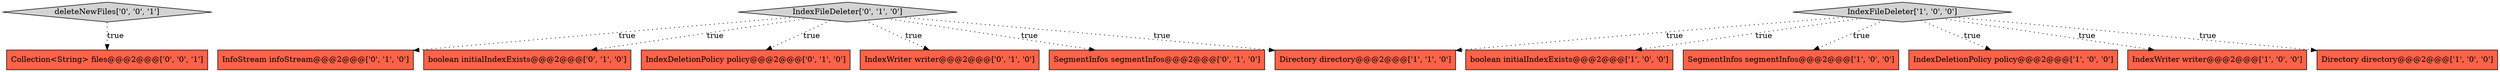 digraph {
14 [style = filled, label = "Collection<String> files@@@2@@@['0', '0', '1']", fillcolor = tomato, shape = box image = "AAA0AAABBB3BBB"];
7 [style = filled, label = "boolean initialIndexExists@@@2@@@['0', '1', '0']", fillcolor = tomato, shape = box image = "AAA0AAABBB2BBB"];
6 [style = filled, label = "IndexFileDeleter['1', '0', '0']", fillcolor = lightgray, shape = diamond image = "AAA0AAABBB1BBB"];
11 [style = filled, label = "IndexDeletionPolicy policy@@@2@@@['0', '1', '0']", fillcolor = tomato, shape = box image = "AAA0AAABBB2BBB"];
2 [style = filled, label = "boolean initialIndexExists@@@2@@@['1', '0', '0']", fillcolor = tomato, shape = box image = "AAA0AAABBB1BBB"];
1 [style = filled, label = "SegmentInfos segmentInfos@@@2@@@['1', '0', '0']", fillcolor = tomato, shape = box image = "AAA0AAABBB1BBB"];
9 [style = filled, label = "IndexFileDeleter['0', '1', '0']", fillcolor = lightgray, shape = diamond image = "AAA0AAABBB2BBB"];
12 [style = filled, label = "InfoStream infoStream@@@2@@@['0', '1', '0']", fillcolor = tomato, shape = box image = "AAA0AAABBB2BBB"];
4 [style = filled, label = "IndexDeletionPolicy policy@@@2@@@['1', '0', '0']", fillcolor = tomato, shape = box image = "AAA0AAABBB1BBB"];
5 [style = filled, label = "Directory directory@@@2@@@['1', '1', '0']", fillcolor = tomato, shape = box image = "AAA0AAABBB1BBB"];
13 [style = filled, label = "deleteNewFiles['0', '0', '1']", fillcolor = lightgray, shape = diamond image = "AAA0AAABBB3BBB"];
8 [style = filled, label = "IndexWriter writer@@@2@@@['0', '1', '0']", fillcolor = tomato, shape = box image = "AAA0AAABBB2BBB"];
0 [style = filled, label = "IndexWriter writer@@@2@@@['1', '0', '0']", fillcolor = tomato, shape = box image = "AAA0AAABBB1BBB"];
10 [style = filled, label = "SegmentInfos segmentInfos@@@2@@@['0', '1', '0']", fillcolor = tomato, shape = box image = "AAA0AAABBB2BBB"];
3 [style = filled, label = "Directory directory@@@2@@@['1', '0', '0']", fillcolor = tomato, shape = box image = "AAA0AAABBB1BBB"];
9->11 [style = dotted, label="true"];
6->5 [style = dotted, label="true"];
6->4 [style = dotted, label="true"];
6->1 [style = dotted, label="true"];
9->8 [style = dotted, label="true"];
6->2 [style = dotted, label="true"];
9->12 [style = dotted, label="true"];
13->14 [style = dotted, label="true"];
9->5 [style = dotted, label="true"];
9->10 [style = dotted, label="true"];
6->3 [style = dotted, label="true"];
9->7 [style = dotted, label="true"];
6->0 [style = dotted, label="true"];
}
